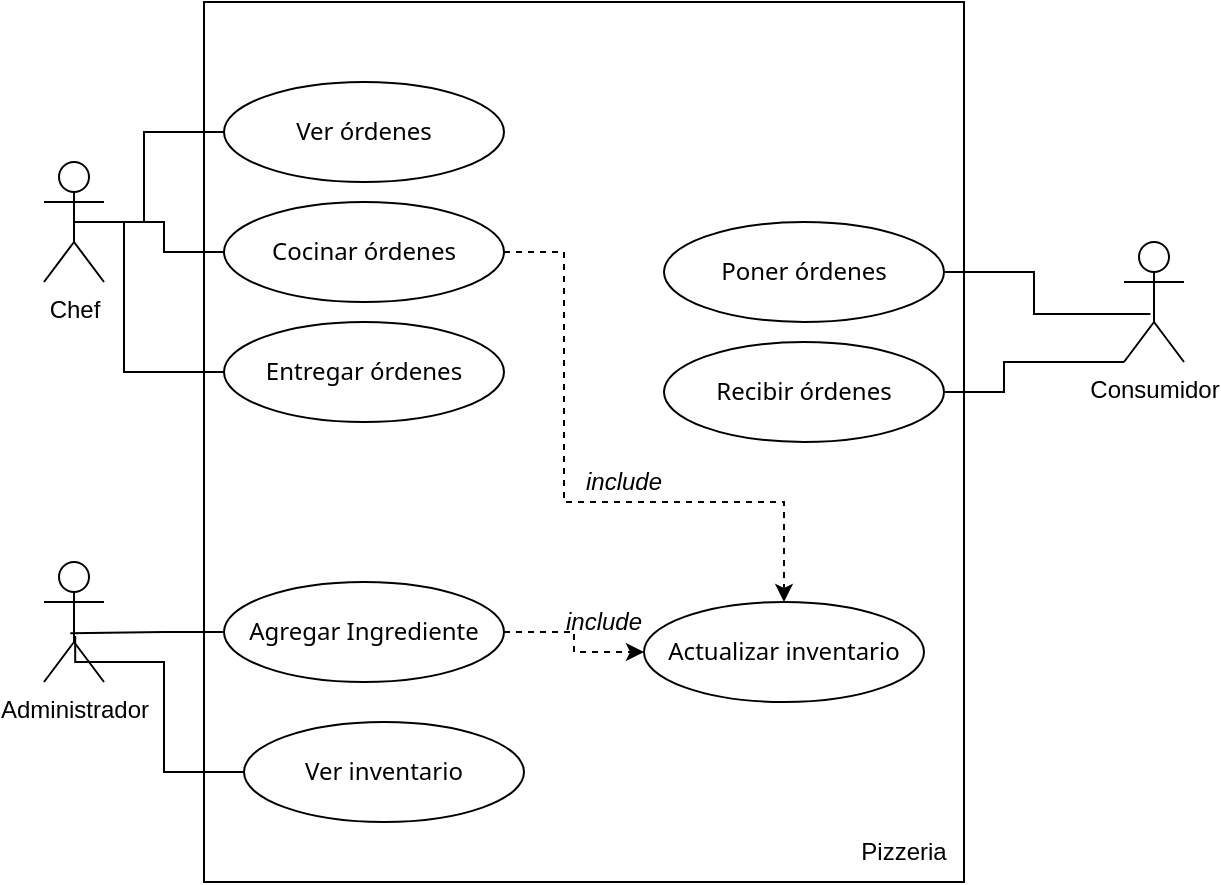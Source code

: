 <mxfile version="26.1.1">
  <diagram name="Página-1" id="AgpNqbNMFJqH-Jol_Hba">
    <mxGraphModel dx="842" dy="908" grid="1" gridSize="10" guides="1" tooltips="1" connect="1" arrows="1" fold="1" page="1" pageScale="1" pageWidth="827" pageHeight="1169" math="0" shadow="0">
      <root>
        <mxCell id="0" />
        <mxCell id="1" parent="0" />
        <mxCell id="HexusVjZV8E5QIdGBvdf-1" value="Administrador" style="shape=umlActor;verticalLabelPosition=bottom;verticalAlign=top;html=1;" parent="1" vertex="1">
          <mxGeometry x="160" y="320" width="30" height="60" as="geometry" />
        </mxCell>
        <mxCell id="HexusVjZV8E5QIdGBvdf-2" value="Consumidor" style="shape=umlActor;verticalLabelPosition=bottom;verticalAlign=top;html=1;" parent="1" vertex="1">
          <mxGeometry x="700" y="160" width="30" height="60" as="geometry" />
        </mxCell>
        <mxCell id="HexusVjZV8E5QIdGBvdf-3" value="Chef" style="shape=umlActor;verticalLabelPosition=bottom;verticalAlign=top;html=1;" parent="1" vertex="1">
          <mxGeometry x="160" y="120" width="30" height="60" as="geometry" />
        </mxCell>
        <mxCell id="HexusVjZV8E5QIdGBvdf-5" value="" style="rounded=0;whiteSpace=wrap;html=1;" parent="1" vertex="1">
          <mxGeometry x="240" y="40" width="380" height="440" as="geometry" />
        </mxCell>
        <mxCell id="HexusVjZV8E5QIdGBvdf-9" value="&lt;span style=&quot;font-family: Aptos, &amp;quot;Segoe UI&amp;quot;, &amp;quot;Helvetica Neue&amp;quot;, sans-serif; text-align: left; white-space-collapse: preserve;&quot;&gt;&lt;font&gt;Ver órdenes&lt;/font&gt;&lt;/span&gt;" style="ellipse;whiteSpace=wrap;html=1;" parent="1" vertex="1">
          <mxGeometry x="250" y="80" width="140" height="50" as="geometry" />
        </mxCell>
        <mxCell id="HexusVjZV8E5QIdGBvdf-10" value="&lt;span style=&quot;font-family: Aptos, &amp;quot;Segoe UI&amp;quot;, &amp;quot;Helvetica Neue&amp;quot;, sans-serif; text-align: left; white-space-collapse: preserve;&quot;&gt;&lt;font&gt;Cocinar órdenes&lt;/font&gt;&lt;/span&gt;" style="ellipse;whiteSpace=wrap;html=1;" parent="1" vertex="1">
          <mxGeometry x="250" y="140" width="140" height="50" as="geometry" />
        </mxCell>
        <mxCell id="HexusVjZV8E5QIdGBvdf-11" value="&lt;span style=&quot;font-family: Aptos, &amp;quot;Segoe UI&amp;quot;, &amp;quot;Helvetica Neue&amp;quot;, sans-serif; text-align: left; white-space-collapse: preserve;&quot;&gt;&lt;font&gt;Entregar órdenes&lt;/font&gt;&lt;/span&gt;" style="ellipse;whiteSpace=wrap;html=1;" parent="1" vertex="1">
          <mxGeometry x="250" y="200" width="140" height="50" as="geometry" />
        </mxCell>
        <mxCell id="HexusVjZV8E5QIdGBvdf-33" style="edgeStyle=orthogonalEdgeStyle;rounded=0;orthogonalLoop=1;jettySize=auto;html=1;exitX=1;exitY=0.5;exitDx=0;exitDy=0;entryX=0;entryY=0.5;entryDx=0;entryDy=0;dashed=1;" parent="1" source="HexusVjZV8E5QIdGBvdf-12" target="HexusVjZV8E5QIdGBvdf-26" edge="1">
          <mxGeometry relative="1" as="geometry" />
        </mxCell>
        <mxCell id="HexusVjZV8E5QIdGBvdf-12" value="&lt;div style=&quot;text-align: left;&quot;&gt;&lt;font face=&quot;Aptos, Segoe UI, Helvetica Neue, sans-serif&quot;&gt;&lt;span style=&quot;white-space-collapse: preserve;&quot;&gt;Agregar Ingrediente&lt;/span&gt;&lt;/font&gt;&lt;/div&gt;" style="ellipse;whiteSpace=wrap;html=1;" parent="1" vertex="1">
          <mxGeometry x="250" y="330" width="140" height="50" as="geometry" />
        </mxCell>
        <mxCell id="HexusVjZV8E5QIdGBvdf-13" value="&lt;span style=&quot;font-family: Aptos, &amp;quot;Segoe UI&amp;quot;, &amp;quot;Helvetica Neue&amp;quot;, sans-serif; text-align: left; white-space-collapse: preserve;&quot;&gt;&lt;font&gt;Poner órdenes&lt;/font&gt;&lt;/span&gt;" style="ellipse;whiteSpace=wrap;html=1;" parent="1" vertex="1">
          <mxGeometry x="470" y="150" width="140" height="50" as="geometry" />
        </mxCell>
        <mxCell id="HexusVjZV8E5QIdGBvdf-17" style="edgeStyle=orthogonalEdgeStyle;rounded=0;orthogonalLoop=1;jettySize=auto;html=1;exitX=0;exitY=0.5;exitDx=0;exitDy=0;entryX=0.5;entryY=0.5;entryDx=0;entryDy=0;entryPerimeter=0;endArrow=none;endFill=0;" parent="1" source="HexusVjZV8E5QIdGBvdf-9" target="HexusVjZV8E5QIdGBvdf-3" edge="1">
          <mxGeometry relative="1" as="geometry">
            <Array as="points">
              <mxPoint x="210" y="105" />
              <mxPoint x="210" y="150" />
            </Array>
          </mxGeometry>
        </mxCell>
        <mxCell id="HexusVjZV8E5QIdGBvdf-18" style="edgeStyle=orthogonalEdgeStyle;rounded=0;orthogonalLoop=1;jettySize=auto;html=1;exitX=0;exitY=0.5;exitDx=0;exitDy=0;entryX=0.5;entryY=0.5;entryDx=0;entryDy=0;entryPerimeter=0;endArrow=none;endFill=0;" parent="1" source="HexusVjZV8E5QIdGBvdf-10" target="HexusVjZV8E5QIdGBvdf-3" edge="1">
          <mxGeometry relative="1" as="geometry" />
        </mxCell>
        <mxCell id="HexusVjZV8E5QIdGBvdf-19" style="edgeStyle=orthogonalEdgeStyle;rounded=0;orthogonalLoop=1;jettySize=auto;html=1;exitX=0;exitY=0.5;exitDx=0;exitDy=0;entryX=0.5;entryY=0.5;entryDx=0;entryDy=0;entryPerimeter=0;endArrow=none;endFill=0;" parent="1" source="HexusVjZV8E5QIdGBvdf-11" target="HexusVjZV8E5QIdGBvdf-3" edge="1">
          <mxGeometry relative="1" as="geometry">
            <Array as="points">
              <mxPoint x="200" y="225" />
              <mxPoint x="200" y="150" />
            </Array>
          </mxGeometry>
        </mxCell>
        <mxCell id="HexusVjZV8E5QIdGBvdf-20" style="edgeStyle=orthogonalEdgeStyle;rounded=0;orthogonalLoop=1;jettySize=auto;html=1;exitX=0;exitY=0.5;exitDx=0;exitDy=0;entryX=0.438;entryY=0.593;entryDx=0;entryDy=0;entryPerimeter=0;endArrow=none;endFill=0;" parent="1" source="HexusVjZV8E5QIdGBvdf-12" target="HexusVjZV8E5QIdGBvdf-1" edge="1">
          <mxGeometry relative="1" as="geometry" />
        </mxCell>
        <mxCell id="HexusVjZV8E5QIdGBvdf-21" style="edgeStyle=orthogonalEdgeStyle;rounded=0;orthogonalLoop=1;jettySize=auto;html=1;exitX=1;exitY=0.5;exitDx=0;exitDy=0;entryX=0.44;entryY=0.6;entryDx=0;entryDy=0;entryPerimeter=0;endArrow=none;endFill=0;" parent="1" source="HexusVjZV8E5QIdGBvdf-13" target="HexusVjZV8E5QIdGBvdf-2" edge="1">
          <mxGeometry relative="1" as="geometry" />
        </mxCell>
        <mxCell id="HexusVjZV8E5QIdGBvdf-22" value="Pizzeria" style="text;html=1;align=center;verticalAlign=middle;whiteSpace=wrap;rounded=0;" parent="1" vertex="1">
          <mxGeometry x="560" y="450" width="60" height="30" as="geometry" />
        </mxCell>
        <mxCell id="HexusVjZV8E5QIdGBvdf-23" value="&lt;div style=&quot;text-align: left;&quot;&gt;&lt;span style=&quot;background-color: transparent; white-space-collapse: preserve;&quot;&gt;&lt;font face=&quot;Aptos, Segoe UI, Helvetica Neue, sans-serif&quot;&gt;Recibir órdenes&lt;/font&gt;&lt;/span&gt;&lt;/div&gt;" style="ellipse;whiteSpace=wrap;html=1;" parent="1" vertex="1">
          <mxGeometry x="470" y="210" width="140" height="50" as="geometry" />
        </mxCell>
        <mxCell id="HexusVjZV8E5QIdGBvdf-24" value="&lt;div style=&quot;text-align: left;&quot;&gt;&lt;font face=&quot;Aptos, Segoe UI, Helvetica Neue, sans-serif&quot;&gt;&lt;span style=&quot;white-space-collapse: preserve;&quot;&gt;Ver inventario&lt;/span&gt;&lt;/font&gt;&lt;/div&gt;" style="ellipse;whiteSpace=wrap;html=1;" parent="1" vertex="1">
          <mxGeometry x="260" y="400" width="140" height="50" as="geometry" />
        </mxCell>
        <mxCell id="HexusVjZV8E5QIdGBvdf-25" style="edgeStyle=orthogonalEdgeStyle;rounded=0;orthogonalLoop=1;jettySize=auto;html=1;exitX=0;exitY=0.5;exitDx=0;exitDy=0;entryX=0.52;entryY=0.617;entryDx=0;entryDy=0;entryPerimeter=0;endArrow=none;endFill=0;" parent="1" source="HexusVjZV8E5QIdGBvdf-24" target="HexusVjZV8E5QIdGBvdf-1" edge="1">
          <mxGeometry relative="1" as="geometry">
            <Array as="points">
              <mxPoint x="220" y="425" />
              <mxPoint x="220" y="370" />
              <mxPoint x="176" y="370" />
            </Array>
          </mxGeometry>
        </mxCell>
        <mxCell id="HexusVjZV8E5QIdGBvdf-26" value="&lt;div style=&quot;text-align: left;&quot;&gt;&lt;font face=&quot;Aptos, Segoe UI, Helvetica Neue, sans-serif&quot;&gt;&lt;span style=&quot;white-space-collapse: preserve;&quot;&gt;Actualizar inventario&lt;/span&gt;&lt;/font&gt;&lt;/div&gt;" style="ellipse;whiteSpace=wrap;html=1;" parent="1" vertex="1">
          <mxGeometry x="460" y="340" width="140" height="50" as="geometry" />
        </mxCell>
        <mxCell id="HexusVjZV8E5QIdGBvdf-28" style="edgeStyle=orthogonalEdgeStyle;rounded=0;orthogonalLoop=1;jettySize=auto;html=1;exitX=1;exitY=0.5;exitDx=0;exitDy=0;entryX=0;entryY=1;entryDx=0;entryDy=0;entryPerimeter=0;endArrow=none;endFill=0;" parent="1" source="HexusVjZV8E5QIdGBvdf-23" target="HexusVjZV8E5QIdGBvdf-2" edge="1">
          <mxGeometry relative="1" as="geometry">
            <Array as="points">
              <mxPoint x="640" y="235" />
              <mxPoint x="640" y="220" />
            </Array>
          </mxGeometry>
        </mxCell>
        <mxCell id="HexusVjZV8E5QIdGBvdf-36" value="&lt;i&gt;include&lt;/i&gt;" style="text;html=1;align=center;verticalAlign=middle;whiteSpace=wrap;rounded=0;" parent="1" vertex="1">
          <mxGeometry x="410" y="330" width="60" height="40" as="geometry" />
        </mxCell>
        <mxCell id="bmIELwnjXVg38g8wRuLA-2" value="" style="edgeStyle=orthogonalEdgeStyle;rounded=0;orthogonalLoop=1;jettySize=auto;html=1;exitX=1;exitY=0.5;exitDx=0;exitDy=0;dashed=1;" edge="1" parent="1" source="HexusVjZV8E5QIdGBvdf-10" target="HexusVjZV8E5QIdGBvdf-26">
          <mxGeometry relative="1" as="geometry">
            <mxPoint x="444" y="280" as="targetPoint" />
            <Array as="points">
              <mxPoint x="420" y="165" />
              <mxPoint x="420" y="290" />
              <mxPoint x="530" y="290" />
            </Array>
            <mxPoint x="390" y="165" as="sourcePoint" />
          </mxGeometry>
        </mxCell>
        <mxCell id="HexusVjZV8E5QIdGBvdf-35" value="&lt;i&gt;include&lt;/i&gt;" style="text;html=1;align=center;verticalAlign=middle;whiteSpace=wrap;rounded=0;" parent="1" vertex="1">
          <mxGeometry x="420" y="260" width="60" height="40" as="geometry" />
        </mxCell>
      </root>
    </mxGraphModel>
  </diagram>
</mxfile>
